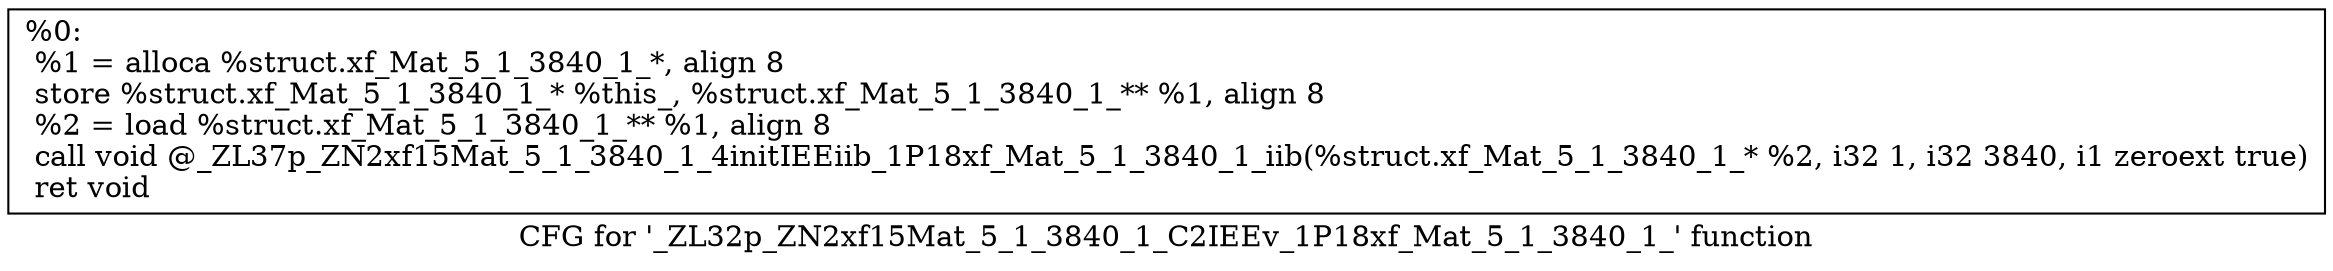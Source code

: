 digraph "CFG for '_ZL32p_ZN2xf15Mat_5_1_3840_1_C2IEEv_1P18xf_Mat_5_1_3840_1_' function" {
	label="CFG for '_ZL32p_ZN2xf15Mat_5_1_3840_1_C2IEEv_1P18xf_Mat_5_1_3840_1_' function";

	Node0x25b32a0 [shape=record,label="{%0:\l  %1 = alloca %struct.xf_Mat_5_1_3840_1_*, align 8\l  store %struct.xf_Mat_5_1_3840_1_* %this_, %struct.xf_Mat_5_1_3840_1_** %1, align 8\l  %2 = load %struct.xf_Mat_5_1_3840_1_** %1, align 8\l  call void @_ZL37p_ZN2xf15Mat_5_1_3840_1_4initIEEiib_1P18xf_Mat_5_1_3840_1_iib(%struct.xf_Mat_5_1_3840_1_* %2, i32 1, i32 3840, i1 zeroext true)\l  ret void\l}"];
}
